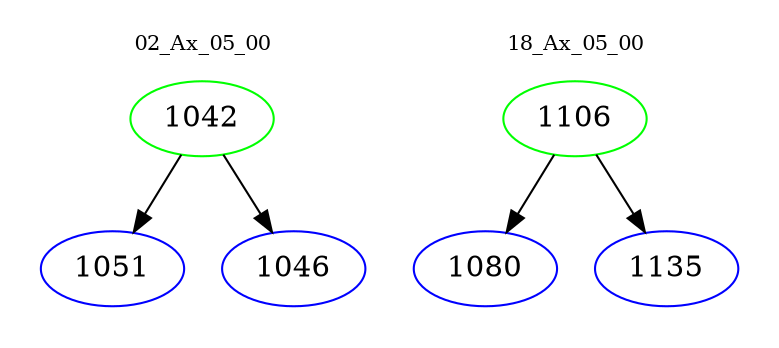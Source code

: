 digraph{
subgraph cluster_0 {
color = white
label = "02_Ax_05_00";
fontsize=10;
T0_1042 [label="1042", color="green"]
T0_1042 -> T0_1051 [color="black"]
T0_1051 [label="1051", color="blue"]
T0_1042 -> T0_1046 [color="black"]
T0_1046 [label="1046", color="blue"]
}
subgraph cluster_1 {
color = white
label = "18_Ax_05_00";
fontsize=10;
T1_1106 [label="1106", color="green"]
T1_1106 -> T1_1080 [color="black"]
T1_1080 [label="1080", color="blue"]
T1_1106 -> T1_1135 [color="black"]
T1_1135 [label="1135", color="blue"]
}
}
